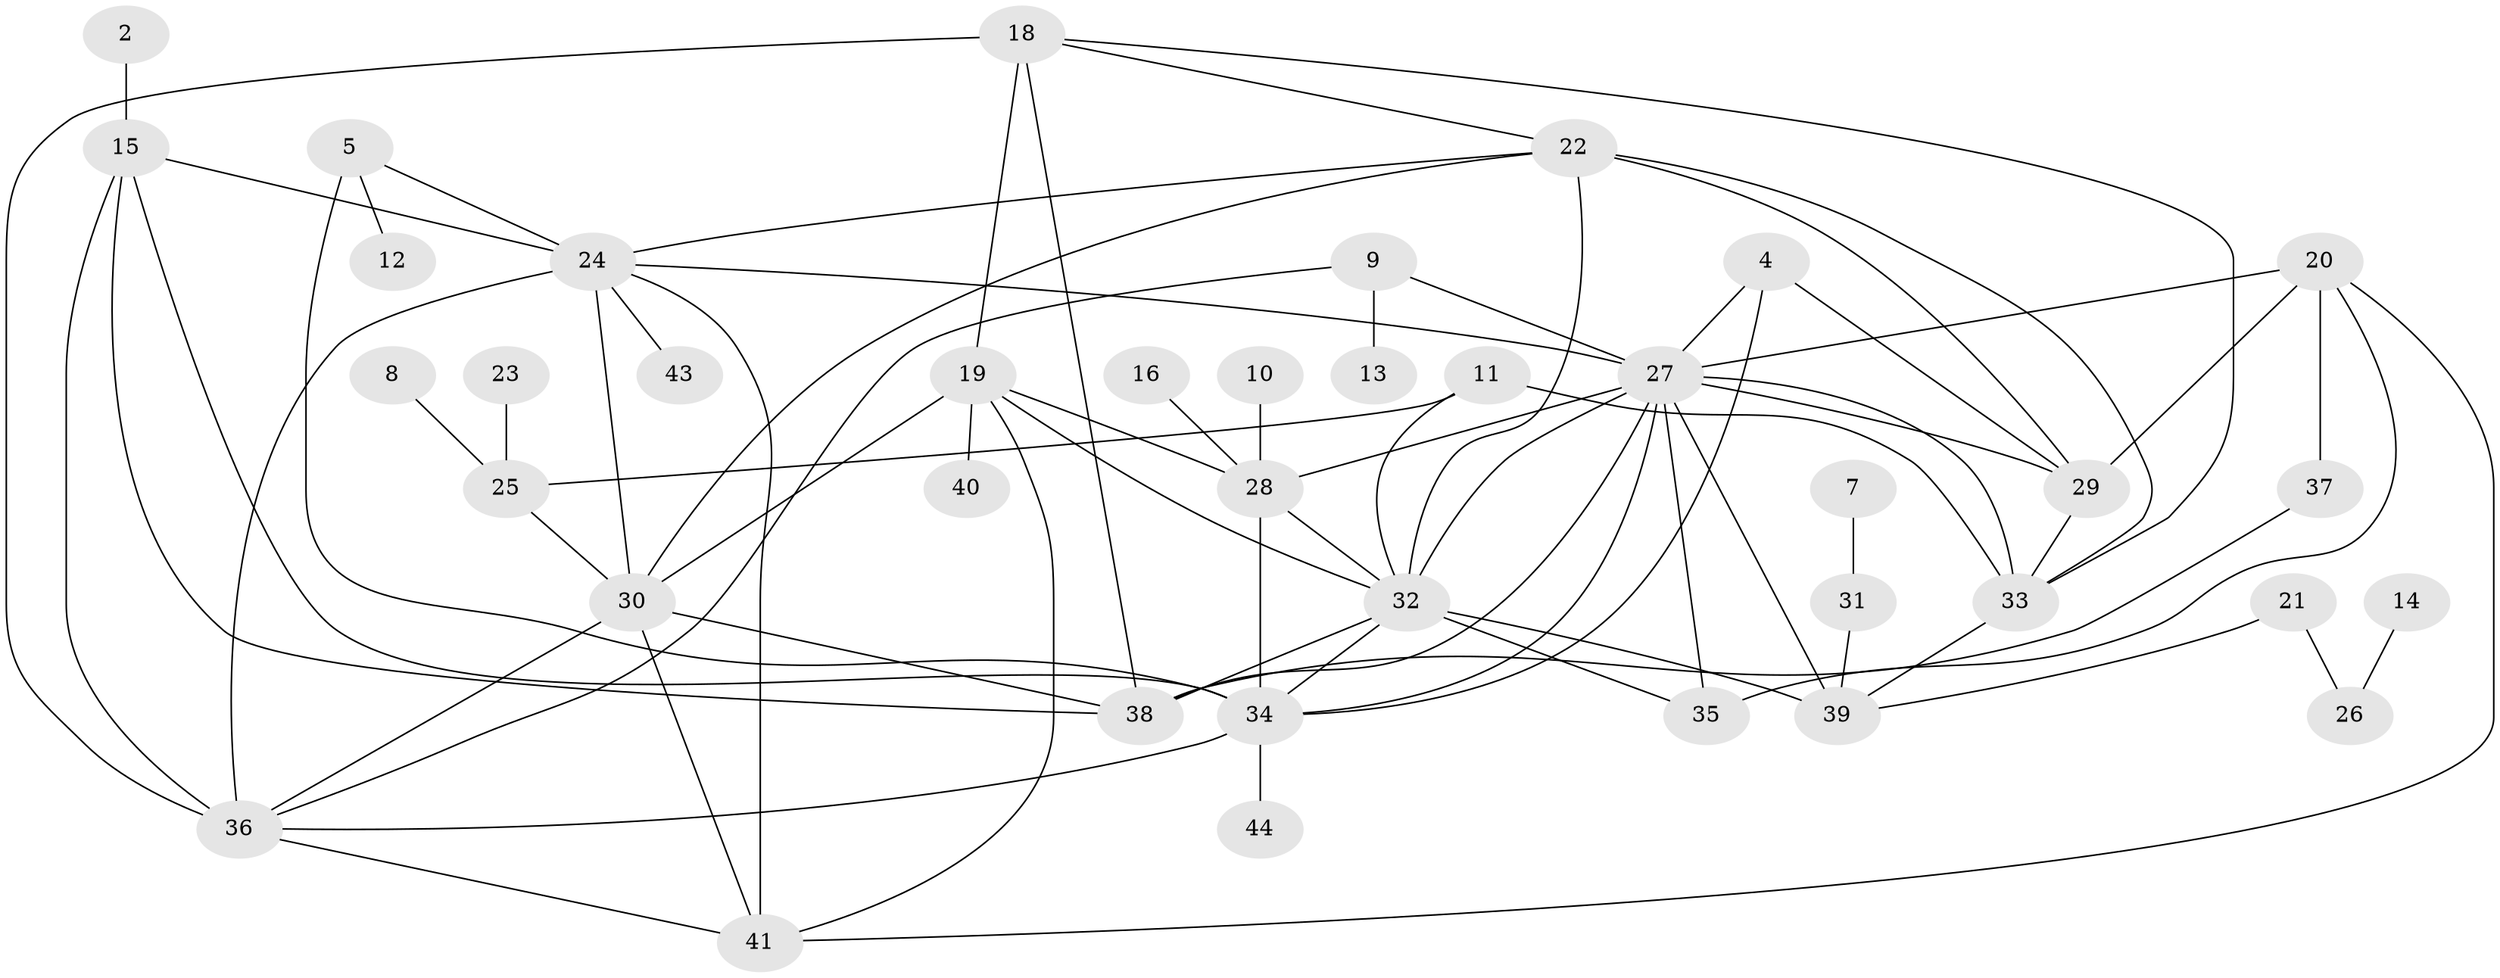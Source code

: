 // original degree distribution, {1: 0.2037037037037037, 2: 0.21296296296296297, 4: 0.1388888888888889, 0: 0.037037037037037035, 3: 0.28703703703703703, 8: 0.018518518518518517, 6: 0.037037037037037035, 5: 0.046296296296296294, 7: 0.018518518518518517}
// Generated by graph-tools (version 1.1) at 2025/35/03/04/25 23:35:47]
// undirected, 39 vertices, 75 edges
graph export_dot {
  node [color=gray90,style=filled];
  2;
  4;
  5;
  7;
  8;
  9;
  10;
  11;
  12;
  13;
  14;
  15;
  16;
  18;
  19;
  20;
  21;
  22;
  23;
  24;
  25;
  26;
  27;
  28;
  29;
  30;
  31;
  32;
  33;
  34;
  35;
  36;
  37;
  38;
  39;
  40;
  41;
  43;
  44;
  2 -- 15 [weight=1.0];
  4 -- 27 [weight=1.0];
  4 -- 29 [weight=1.0];
  4 -- 34 [weight=1.0];
  5 -- 12 [weight=1.0];
  5 -- 24 [weight=1.0];
  5 -- 34 [weight=2.0];
  7 -- 31 [weight=1.0];
  8 -- 25 [weight=1.0];
  9 -- 13 [weight=1.0];
  9 -- 27 [weight=1.0];
  9 -- 36 [weight=1.0];
  10 -- 28 [weight=1.0];
  11 -- 25 [weight=1.0];
  11 -- 32 [weight=1.0];
  11 -- 33 [weight=1.0];
  14 -- 26 [weight=1.0];
  15 -- 24 [weight=1.0];
  15 -- 34 [weight=1.0];
  15 -- 36 [weight=1.0];
  15 -- 38 [weight=2.0];
  16 -- 28 [weight=1.0];
  18 -- 19 [weight=1.0];
  18 -- 22 [weight=1.0];
  18 -- 33 [weight=1.0];
  18 -- 36 [weight=2.0];
  18 -- 38 [weight=1.0];
  19 -- 28 [weight=1.0];
  19 -- 30 [weight=1.0];
  19 -- 32 [weight=1.0];
  19 -- 40 [weight=1.0];
  19 -- 41 [weight=1.0];
  20 -- 27 [weight=1.0];
  20 -- 29 [weight=1.0];
  20 -- 35 [weight=1.0];
  20 -- 37 [weight=1.0];
  20 -- 41 [weight=1.0];
  21 -- 26 [weight=1.0];
  21 -- 39 [weight=1.0];
  22 -- 24 [weight=1.0];
  22 -- 29 [weight=1.0];
  22 -- 30 [weight=1.0];
  22 -- 32 [weight=2.0];
  22 -- 33 [weight=1.0];
  23 -- 25 [weight=1.0];
  24 -- 27 [weight=1.0];
  24 -- 30 [weight=2.0];
  24 -- 36 [weight=1.0];
  24 -- 41 [weight=1.0];
  24 -- 43 [weight=1.0];
  25 -- 30 [weight=1.0];
  27 -- 28 [weight=1.0];
  27 -- 29 [weight=1.0];
  27 -- 32 [weight=1.0];
  27 -- 33 [weight=1.0];
  27 -- 34 [weight=2.0];
  27 -- 35 [weight=1.0];
  27 -- 38 [weight=1.0];
  27 -- 39 [weight=1.0];
  28 -- 32 [weight=1.0];
  28 -- 34 [weight=1.0];
  29 -- 33 [weight=1.0];
  30 -- 36 [weight=1.0];
  30 -- 38 [weight=1.0];
  30 -- 41 [weight=1.0];
  31 -- 39 [weight=2.0];
  32 -- 34 [weight=1.0];
  32 -- 35 [weight=1.0];
  32 -- 38 [weight=1.0];
  32 -- 39 [weight=3.0];
  33 -- 39 [weight=1.0];
  34 -- 36 [weight=1.0];
  34 -- 44 [weight=1.0];
  36 -- 41 [weight=1.0];
  37 -- 38 [weight=1.0];
}
